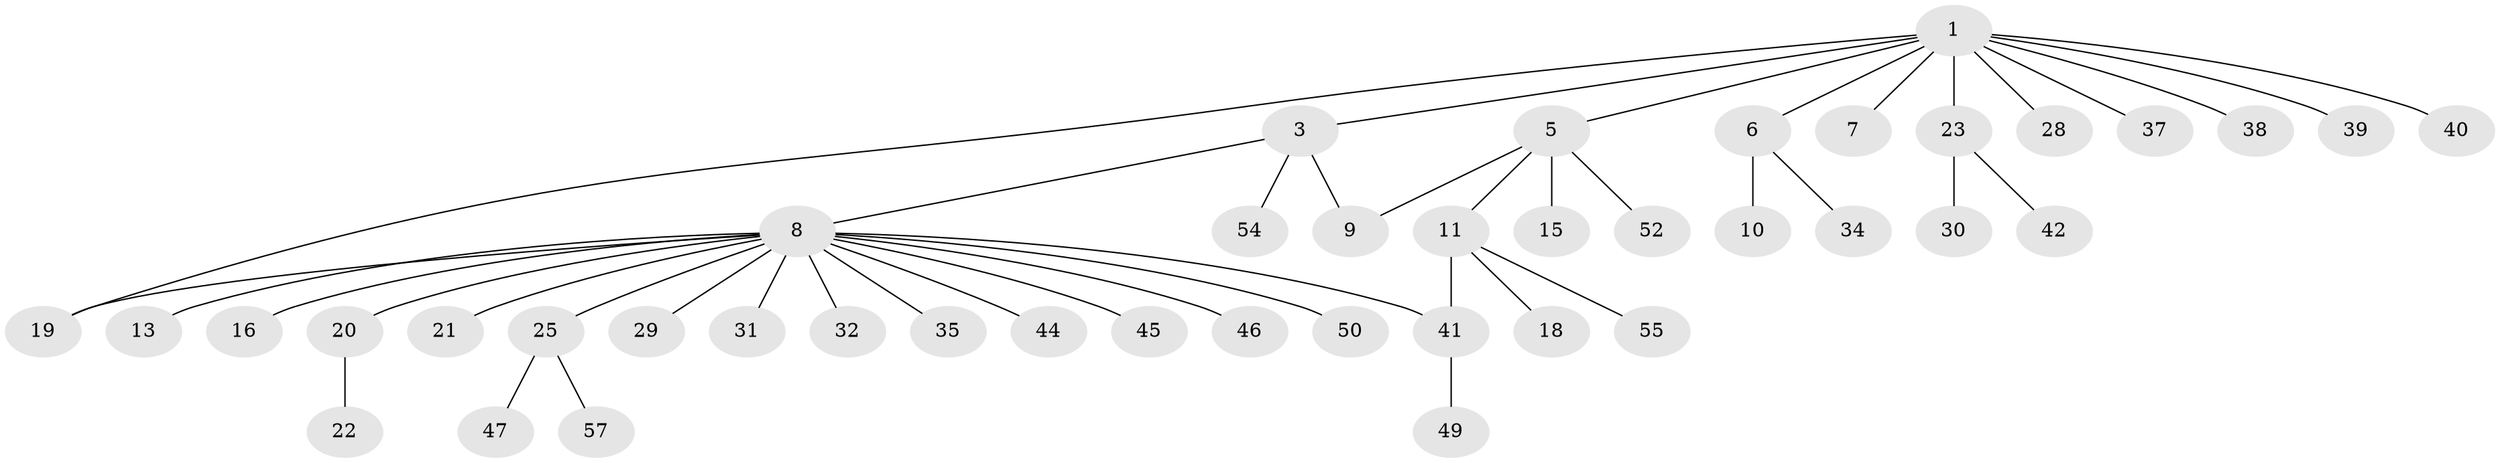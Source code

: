 // original degree distribution, {1: 0.631578947368421, 13: 0.017543859649122806, 5: 0.017543859649122806, 6: 0.017543859649122806, 4: 0.07017543859649122, 16: 0.017543859649122806, 2: 0.19298245614035087, 3: 0.03508771929824561}
// Generated by graph-tools (version 1.1) at 2025/41/03/06/25 10:41:45]
// undirected, 42 vertices, 44 edges
graph export_dot {
graph [start="1"]
  node [color=gray90,style=filled];
  1 [super="+2"];
  3 [super="+4"];
  5 [super="+17"];
  6 [super="+14"];
  7;
  8 [super="+12"];
  9 [super="+33"];
  10;
  11 [super="+56"];
  13;
  15;
  16;
  18;
  19;
  20 [super="+27"];
  21;
  22;
  23 [super="+24"];
  25 [super="+26"];
  28;
  29 [super="+48"];
  30 [super="+36"];
  31;
  32;
  34;
  35;
  37;
  38 [super="+43"];
  39;
  40;
  41;
  42 [super="+51"];
  44 [super="+53"];
  45;
  46;
  47;
  49;
  50;
  52;
  54;
  55;
  57;
  1 -- 3;
  1 -- 5;
  1 -- 6;
  1 -- 7;
  1 -- 37;
  1 -- 38;
  1 -- 39;
  1 -- 40;
  1 -- 19;
  1 -- 23 [weight=2];
  1 -- 28;
  3 -- 8;
  3 -- 54;
  3 -- 9;
  5 -- 9;
  5 -- 11;
  5 -- 15;
  5 -- 52;
  6 -- 10;
  6 -- 34;
  8 -- 13;
  8 -- 16;
  8 -- 19;
  8 -- 20;
  8 -- 21;
  8 -- 25;
  8 -- 29;
  8 -- 31;
  8 -- 32;
  8 -- 35;
  8 -- 41;
  8 -- 44;
  8 -- 45;
  8 -- 50;
  8 -- 46;
  11 -- 18;
  11 -- 55;
  11 -- 41;
  20 -- 22;
  23 -- 30;
  23 -- 42;
  25 -- 47;
  25 -- 57;
  41 -- 49;
}
